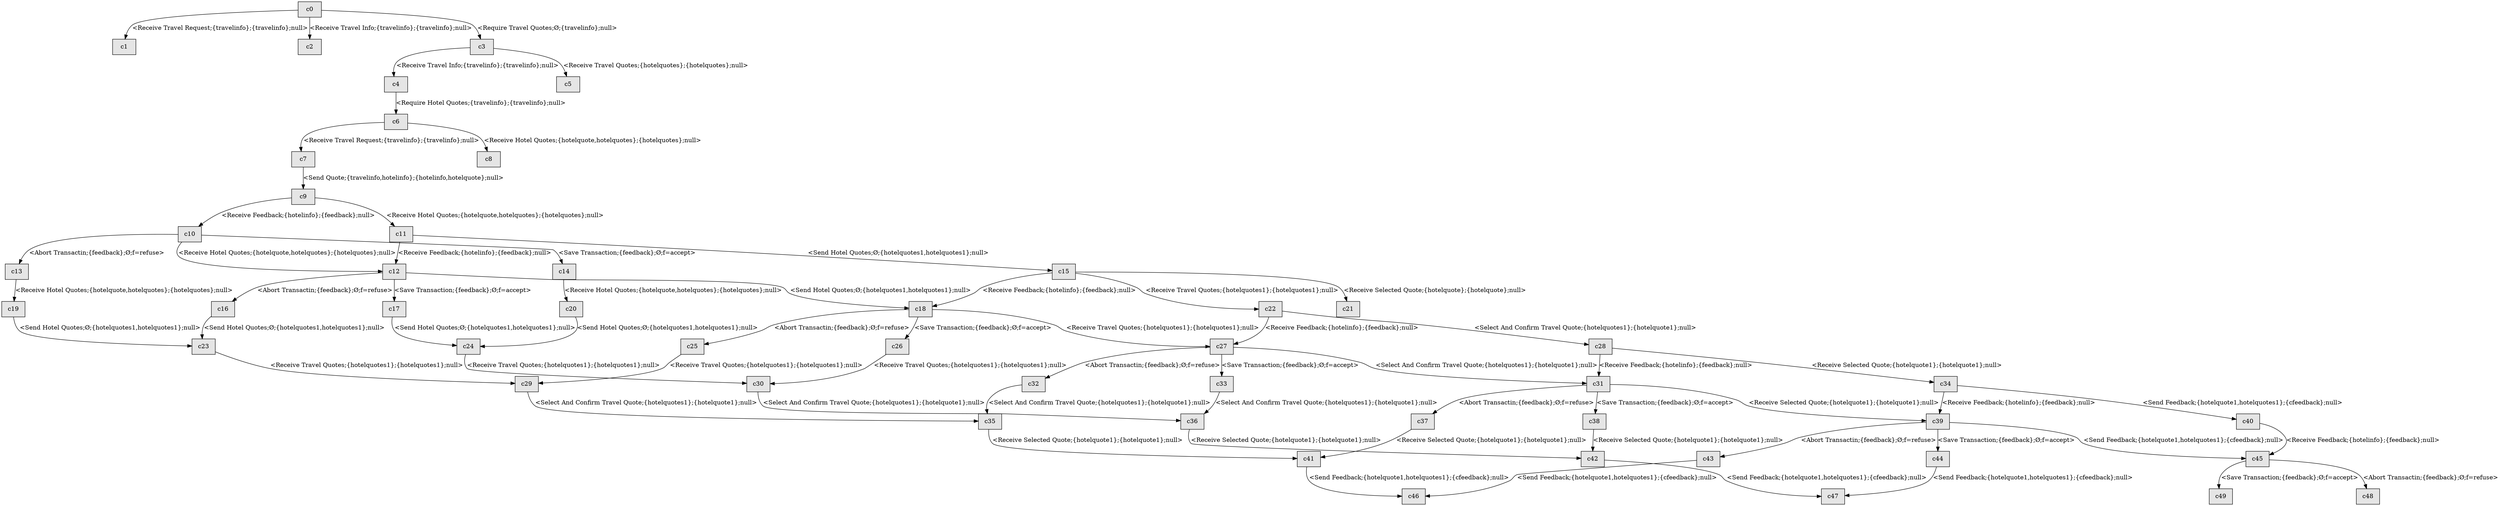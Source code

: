 digraph {
	/* nodes */
	node [style=filled fillcolor=gray90 shape=rectangle]
	1 [label="c0"]
	2 [label="c1"]
	3 [label="c2"]
	4 [label="c3"]
	5 [label="c4"]
	6 [label="c5"]
	7 [label="c6"]
	8 [label="c7"]
	9 [label="c8"]
	10 [label="c9"]
	11 [label="c10"]
	12 [label="c11"]
	13 [label="c12"]
	14 [label="c13"]
	15 [label="c14"]
	16 [label="c15"]
	17 [label="c16"]
	18 [label="c17"]
	19 [label="c18"]
	20 [label="c19"]
	21 [label="c20"]
	22 [label="c21"]
	23 [label="c22"]
	24 [label="c23"]
	25 [label="c24"]
	26 [label="c25"]
	27 [label="c26"]
	28 [label="c27"]
	29 [label="c28"]
	30 [label="c29"]
	31 [label="c30"]
	32 [label="c31"]
	33 [label="c32"]
	34 [label="c33"]
	35 [label="c34"]
	36 [label="c35"]
	37 [label="c36"]
	38 [label="c37"]
	39 [label="c38"]
	40 [label="c39"]
	41 [label="c40"]
	42 [label="c41"]
	43 [label="c42"]
	44 [label="c43"]
	45 [label="c44"]
	46 [label="c45"]
	47 [label="c46"]
	48 [label="c47"]
	49 [label="c48"]
	50 [label="c49"]

	/* edges */
	1->2 [label="<Receive Travel Request;{travelinfo};{travelinfo};null>"]
	1->3 [label="<Receive Travel Info;{travelinfo};{travelinfo};null>"]
	1->4 [label="<Require Travel Quotes;Ø;{travelinfo};null>"]
	4->5 [label="<Receive Travel Info;{travelinfo};{travelinfo};null>"]
	4->6 [label="<Receive Travel Quotes;{hotelquotes};{hotelquotes};null>"]
	5->7 [label="<Require Hotel Quotes;{travelinfo};{travelinfo};null>"]
	7->8 [label="<Receive Travel Request;{travelinfo};{travelinfo};null>"]
	7->9 [label="<Receive Hotel Quotes;{hotelquote,hotelquotes};{hotelquotes};null>"]
	8->10 [label="<Send Quote;{travelinfo,hotelinfo};{hotelinfo,hotelquote};null>"]
	10->11 [label="<Receive Feedback;{hotelinfo};{feedback};null>"]
	10->12 [label="<Receive Hotel Quotes;{hotelquote,hotelquotes};{hotelquotes};null>"]
	11->13 [label="<Receive Hotel Quotes;{hotelquote,hotelquotes};{hotelquotes};null>"]
	11->14 [label="<Abort Transactin;{feedback};Ø;f=refuse>"]
	11->15 [label="<Save Transaction;{feedback};Ø;f=accept>"]
	12->13 [label="<Receive Feedback;{hotelinfo};{feedback};null>"]
	12->16 [label="<Send Hotel Quotes;Ø;{hotelquotes1,hotelquotes1};null>"]
	13->17 [label="<Abort Transactin;{feedback};Ø;f=refuse>"]
	13->18 [label="<Save Transaction;{feedback};Ø;f=accept>"]
	13->19 [label="<Send Hotel Quotes;Ø;{hotelquotes1,hotelquotes1};null>"]
	14->20 [label="<Receive Hotel Quotes;{hotelquote,hotelquotes};{hotelquotes};null>"]
	15->21 [label="<Receive Hotel Quotes;{hotelquote,hotelquotes};{hotelquotes};null>"]
	16->19 [label="<Receive Feedback;{hotelinfo};{feedback};null>"]
	16->22 [label="<Receive Selected Quote;{hotelquote};{hotelquote};null>"]
	16->23 [label="<Receive Travel Quotes;{hotelquotes1};{hotelquotes1};null>"]
	17->24 [label="<Send Hotel Quotes;Ø;{hotelquotes1,hotelquotes1};null>"]
	18->25 [label="<Send Hotel Quotes;Ø;{hotelquotes1,hotelquotes1};null>"]
	19->26 [label="<Abort Transactin;{feedback};Ø;f=refuse>"]
	19->27 [label="<Save Transaction;{feedback};Ø;f=accept>"]
	19->28 [label="<Receive Travel Quotes;{hotelquotes1};{hotelquotes1};null>"]
	20->24 [label="<Send Hotel Quotes;Ø;{hotelquotes1,hotelquotes1};null>"]
	21->25 [label="<Send Hotel Quotes;Ø;{hotelquotes1,hotelquotes1};null>"]
	23->29 [label="<Select And Confirm Travel Quote;{hotelquotes1};{hotelquote1};null>"]
	23->28 [label="<Receive Feedback;{hotelinfo};{feedback};null>"]
	24->30 [label="<Receive Travel Quotes;{hotelquotes1};{hotelquotes1};null>"]
	25->31 [label="<Receive Travel Quotes;{hotelquotes1};{hotelquotes1};null>"]
	26->30 [label="<Receive Travel Quotes;{hotelquotes1};{hotelquotes1};null>"]
	27->31 [label="<Receive Travel Quotes;{hotelquotes1};{hotelquotes1};null>"]
	28->32 [label="<Select And Confirm Travel Quote;{hotelquotes1};{hotelquote1};null>"]
	28->33 [label="<Abort Transactin;{feedback};Ø;f=refuse>"]
	28->34 [label="<Save Transaction;{feedback};Ø;f=accept>"]
	29->32 [label="<Receive Feedback;{hotelinfo};{feedback};null>"]
	29->35 [label="<Receive Selected Quote;{hotelquote1};{hotelquote1};null>"]
	30->36 [label="<Select And Confirm Travel Quote;{hotelquotes1};{hotelquote1};null>"]
	31->37 [label="<Select And Confirm Travel Quote;{hotelquotes1};{hotelquote1};null>"]
	32->38 [label="<Abort Transactin;{feedback};Ø;f=refuse>"]
	32->39 [label="<Save Transaction;{feedback};Ø;f=accept>"]
	32->40 [label="<Receive Selected Quote;{hotelquote1};{hotelquote1};null>"]
	33->36 [label="<Select And Confirm Travel Quote;{hotelquotes1};{hotelquote1};null>"]
	34->37 [label="<Select And Confirm Travel Quote;{hotelquotes1};{hotelquote1};null>"]
	35->40 [label="<Receive Feedback;{hotelinfo};{feedback};null>"]
	35->41 [label="<Send Feedback;{hotelquote1,hotelquotes1};{cfeedback};null>"]
	36->42 [label="<Receive Selected Quote;{hotelquote1};{hotelquote1};null>"]
	37->43 [label="<Receive Selected Quote;{hotelquote1};{hotelquote1};null>"]
	38->42 [label="<Receive Selected Quote;{hotelquote1};{hotelquote1};null>"]
	39->43 [label="<Receive Selected Quote;{hotelquote1};{hotelquote1};null>"]
	40->44 [label="<Abort Transactin;{feedback};Ø;f=refuse>"]
	40->45 [label="<Save Transaction;{feedback};Ø;f=accept>"]
	40->46 [label="<Send Feedback;{hotelquote1,hotelquotes1};{cfeedback};null>"]
	41->46 [label="<Receive Feedback;{hotelinfo};{feedback};null>"]
	42->47 [label="<Send Feedback;{hotelquote1,hotelquotes1};{cfeedback};null>"]
	43->48 [label="<Send Feedback;{hotelquote1,hotelquotes1};{cfeedback};null>"]
	44->47 [label="<Send Feedback;{hotelquote1,hotelquotes1};{cfeedback};null>"]
	45->48 [label="<Send Feedback;{hotelquote1,hotelquotes1};{cfeedback};null>"]
	46->49 [label="<Abort Transactin;{feedback};Ø;f=refuse>"]
	46->50 [label="<Save Transaction;{feedback};Ø;f=accept>"]
}